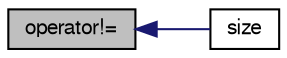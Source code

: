digraph "operator!="
{
  bgcolor="transparent";
  edge [fontname="FreeSans",fontsize="10",labelfontname="FreeSans",labelfontsize="10"];
  node [fontname="FreeSans",fontsize="10",shape=record];
  rankdir="LR";
  Node114 [label="operator!=",height=0.2,width=0.4,color="black", fillcolor="grey75", style="filled", fontcolor="black"];
  Node114 -> Node115 [dir="back",color="midnightblue",fontsize="10",style="solid",fontname="FreeSans"];
  Node115 [label="size",height=0.2,width=0.4,color="black",URL="$a30590.html#a0eab0e27c1d6263d45205b01fbaeb648",tooltip="Return size of this patch in the polyMesh face list. "];
}
